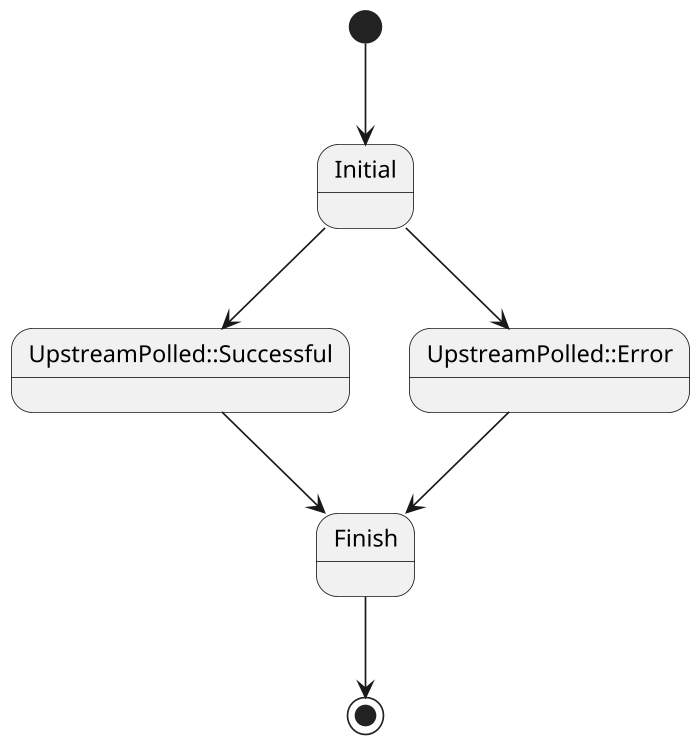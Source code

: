 @startuml
'https://plantuml.com/state-diagram

scale 700 width
[*] --> Initial

Initial --> UpstreamPolled::Successful
Initial --> UpstreamPolled::Error

UpstreamPolled::Successful --> Finish
UpstreamPolled::Error --> Finish

Finish --> [*]

@enduml